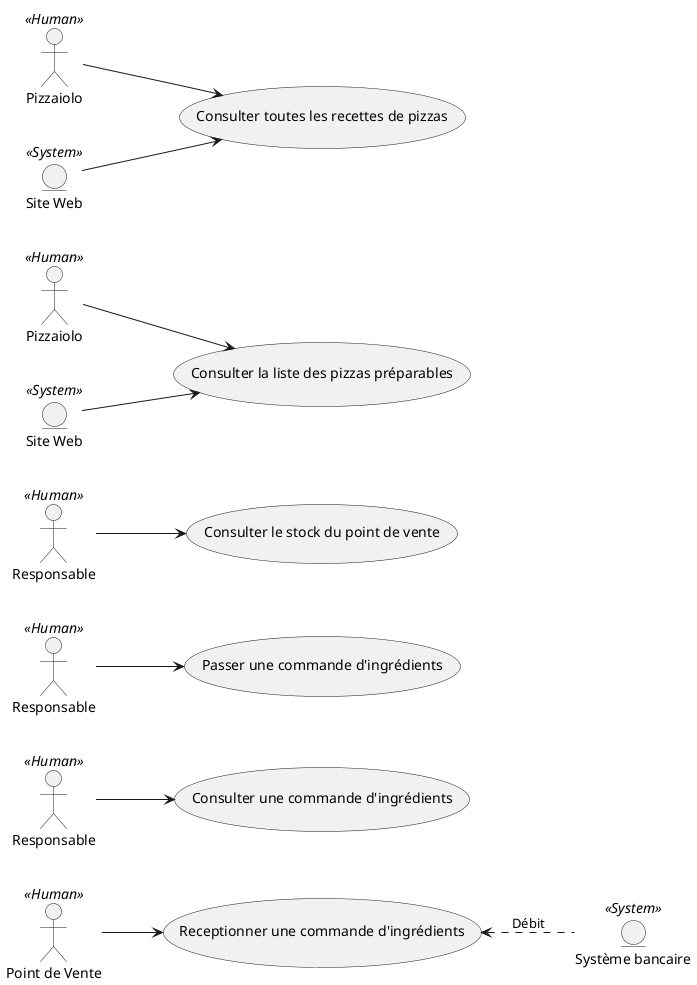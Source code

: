 @startuml
/' Start UML Class '/

/' Flow Direction '/
left to right direction

/' Actor and Entity '/
"Responsable" << Human >> as R1
"Responsable" << Human >> as R2
"Responsable" << Human >> as R3
"Pizzaiolo" << Human >> as P1
"Pizzaiolo" << Human >> as P2
:Point de Vente: << Human >> as PDV1

entity "Système bancaire" << System >> as Bank1
entity "Site Web" << System >> as Web1
entity "Site Web" << System >> as Web2

/' Ordering actor and entity '/
P1 -[hidden] Web1
Web1 -[hidden] P2
P2 -[hidden] Web2
Web2 -[hidden] R1
R1 -[hidden] R2
R2 -[hidden] R3
R3 -[hidden] PDV1

/' UseCase Relationship '/

/' Consulter les recettes de pizzas '/
(Consulter toutes les recettes de pizzas) as (getAllRecipe)
P1 --> (getAllRecipe)
Web1 --> (getAllRecipe)

/' Consulter la liste des pizzas préparables '/
(Consulter la liste des pizzas préparables) as (getAvailableRecipe)
P2 --> (getAvailableRecipe)
Web2 --> (getAvailableRecipe)

/' Consulter le stock des ingrédients par PDV '/
(Consulter le stock du point de vente) as (getStock)
R1 --> (getStock)

/' Passer une commande d'ingrédients '/
(Passer une commande d'ingrédients) as (setSupplyOrder)
R2 --> (setSupplyOrder)

/' Consulter une commande d'ingrédients '/
(Consulter une commande d'ingrédients) as (getSupplyOrder)
R3 --> (getSupplyOrder)

/' Receptionner une commande d'ingrédients '/
(Receptionner une commande d'ingrédients) as (setStock)
(setStock) <.. Bank1 : Débit
PDV1 --> (setStock)

/' End UML Class '/
@enduml